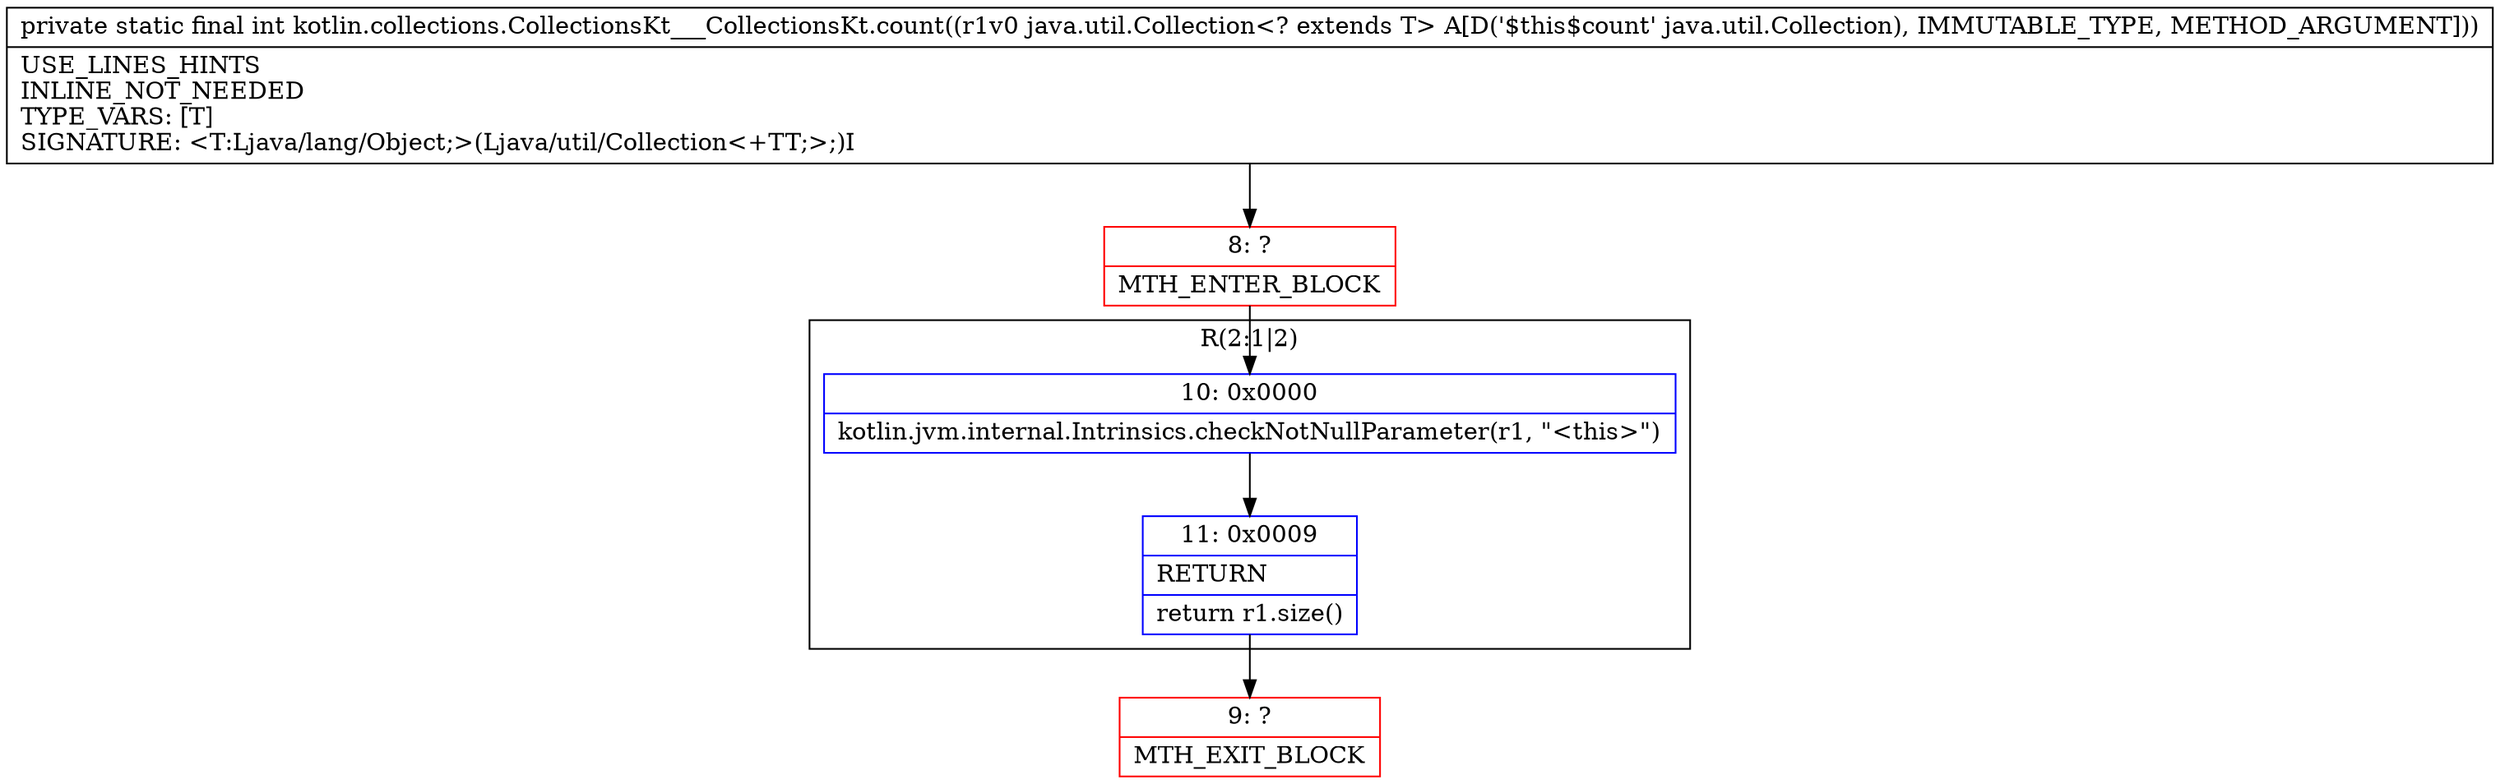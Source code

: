 digraph "CFG forkotlin.collections.CollectionsKt___CollectionsKt.count(Ljava\/util\/Collection;)I" {
subgraph cluster_Region_630815754 {
label = "R(2:1|2)";
node [shape=record,color=blue];
Node_10 [shape=record,label="{10\:\ 0x0000|kotlin.jvm.internal.Intrinsics.checkNotNullParameter(r1, \"\<this\>\")\l}"];
Node_11 [shape=record,label="{11\:\ 0x0009|RETURN\l|return r1.size()\l}"];
}
Node_8 [shape=record,color=red,label="{8\:\ ?|MTH_ENTER_BLOCK\l}"];
Node_9 [shape=record,color=red,label="{9\:\ ?|MTH_EXIT_BLOCK\l}"];
MethodNode[shape=record,label="{private static final int kotlin.collections.CollectionsKt___CollectionsKt.count((r1v0 java.util.Collection\<? extends T\> A[D('$this$count' java.util.Collection), IMMUTABLE_TYPE, METHOD_ARGUMENT]))  | USE_LINES_HINTS\lINLINE_NOT_NEEDED\lTYPE_VARS: [T]\lSIGNATURE: \<T:Ljava\/lang\/Object;\>(Ljava\/util\/Collection\<+TT;\>;)I\l}"];
MethodNode -> Node_8;Node_10 -> Node_11;
Node_11 -> Node_9;
Node_8 -> Node_10;
}

